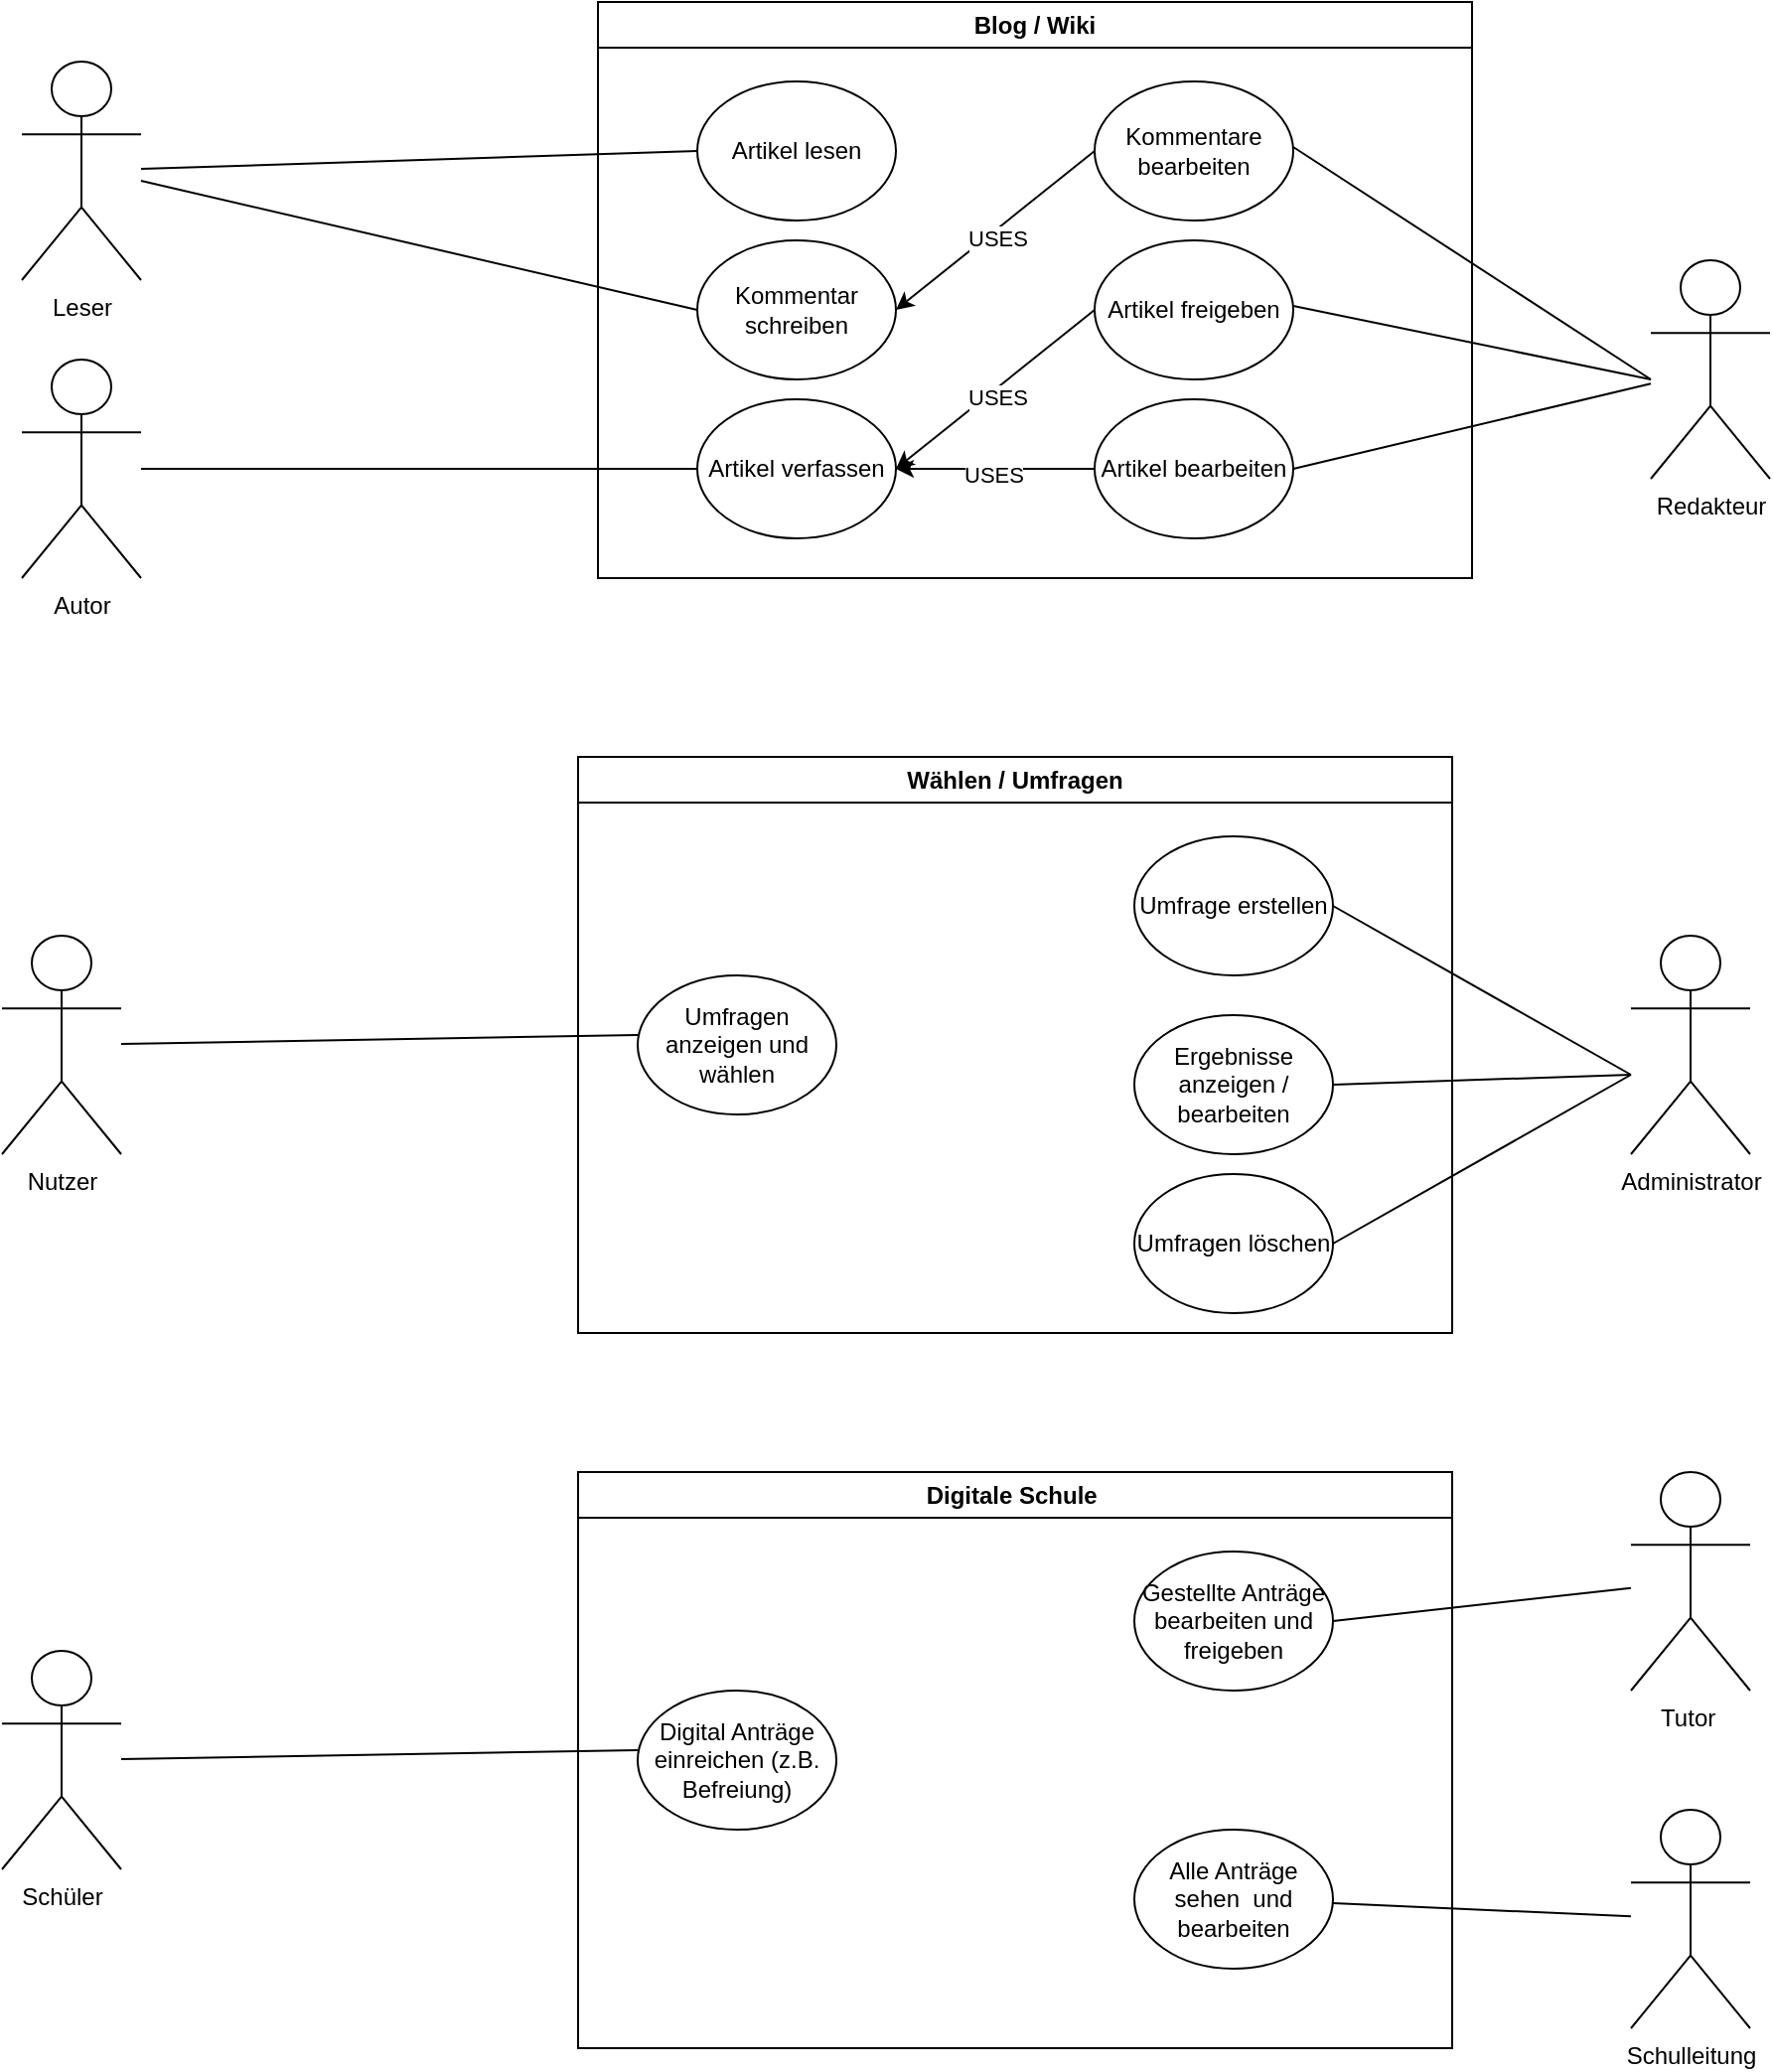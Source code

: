 <mxfile version="24.0.5" type="github">
  <diagram name="Page-1" id="9361dd3d-8414-5efd-6122-117bd74ce7a7">
    <mxGraphModel dx="2474" dy="1098" grid="1" gridSize="10" guides="1" tooltips="1" connect="1" arrows="1" fold="1" page="0" pageScale="1.5" pageWidth="826" pageHeight="1169" background="none" math="0" shadow="0">
      <root>
        <mxCell id="0" />
        <mxCell id="1" parent="0" />
        <mxCell id="w7xsFpUh57S8xliNWkUw-98" value="Leser" style="shape=umlActor;verticalLabelPosition=bottom;verticalAlign=top;html=1;" vertex="1" parent="1">
          <mxGeometry x="-30" y="90" width="60" height="110" as="geometry" />
        </mxCell>
        <mxCell id="w7xsFpUh57S8xliNWkUw-99" value="Autor" style="shape=umlActor;verticalLabelPosition=bottom;verticalAlign=top;html=1;" vertex="1" parent="1">
          <mxGeometry x="-30" y="240" width="60" height="110" as="geometry" />
        </mxCell>
        <mxCell id="w7xsFpUh57S8xliNWkUw-100" value="Blog / Wiki" style="swimlane;whiteSpace=wrap;html=1;" vertex="1" parent="1">
          <mxGeometry x="260" y="60" width="440" height="290" as="geometry" />
        </mxCell>
        <mxCell id="w7xsFpUh57S8xliNWkUw-101" value="Artikel lesen" style="ellipse;whiteSpace=wrap;html=1;" vertex="1" parent="w7xsFpUh57S8xliNWkUw-100">
          <mxGeometry x="50" y="40" width="100" height="70" as="geometry" />
        </mxCell>
        <mxCell id="w7xsFpUh57S8xliNWkUw-104" value="Artikel verfassen" style="ellipse;whiteSpace=wrap;html=1;" vertex="1" parent="w7xsFpUh57S8xliNWkUw-100">
          <mxGeometry x="50" y="200" width="100" height="70" as="geometry" />
        </mxCell>
        <mxCell id="w7xsFpUh57S8xliNWkUw-105" value="Artikel freigeben" style="ellipse;whiteSpace=wrap;html=1;" vertex="1" parent="w7xsFpUh57S8xliNWkUw-100">
          <mxGeometry x="250" y="120" width="100" height="70" as="geometry" />
        </mxCell>
        <mxCell id="w7xsFpUh57S8xliNWkUw-114" value="Artikel bearbeiten" style="ellipse;whiteSpace=wrap;html=1;" vertex="1" parent="w7xsFpUh57S8xliNWkUw-100">
          <mxGeometry x="250" y="200" width="100" height="70" as="geometry" />
        </mxCell>
        <mxCell id="w7xsFpUh57S8xliNWkUw-117" value="Kommentar schreiben" style="ellipse;whiteSpace=wrap;html=1;" vertex="1" parent="w7xsFpUh57S8xliNWkUw-100">
          <mxGeometry x="50" y="120" width="100" height="70" as="geometry" />
        </mxCell>
        <mxCell id="w7xsFpUh57S8xliNWkUw-119" value="Kommentare bearbeiten" style="ellipse;whiteSpace=wrap;html=1;" vertex="1" parent="w7xsFpUh57S8xliNWkUw-100">
          <mxGeometry x="250" y="40" width="100" height="70" as="geometry" />
        </mxCell>
        <mxCell id="w7xsFpUh57S8xliNWkUw-122" value="" style="endArrow=none;html=1;rounded=0;exitX=1;exitY=0.5;exitDx=0;exitDy=0;" edge="1" parent="w7xsFpUh57S8xliNWkUw-100">
          <mxGeometry width="50" height="50" relative="1" as="geometry">
            <mxPoint x="350" y="153" as="sourcePoint" />
            <mxPoint x="530" y="190" as="targetPoint" />
          </mxGeometry>
        </mxCell>
        <mxCell id="w7xsFpUh57S8xliNWkUw-123" value="" style="endArrow=none;html=1;rounded=0;exitX=1;exitY=0.5;exitDx=0;exitDy=0;" edge="1" parent="w7xsFpUh57S8xliNWkUw-100">
          <mxGeometry width="50" height="50" relative="1" as="geometry">
            <mxPoint x="350" y="73" as="sourcePoint" />
            <mxPoint x="530" y="190" as="targetPoint" />
          </mxGeometry>
        </mxCell>
        <mxCell id="w7xsFpUh57S8xliNWkUw-124" value="" style="endArrow=classic;html=1;rounded=0;exitX=0;exitY=0.5;exitDx=0;exitDy=0;entryX=1;entryY=0.5;entryDx=0;entryDy=0;" edge="1" parent="w7xsFpUh57S8xliNWkUw-100" source="w7xsFpUh57S8xliNWkUw-105" target="w7xsFpUh57S8xliNWkUw-104">
          <mxGeometry width="50" height="50" relative="1" as="geometry">
            <mxPoint x="40" y="280" as="sourcePoint" />
            <mxPoint x="90" y="230" as="targetPoint" />
          </mxGeometry>
        </mxCell>
        <mxCell id="w7xsFpUh57S8xliNWkUw-125" value="USES" style="edgeLabel;html=1;align=center;verticalAlign=middle;resizable=0;points=[];" vertex="1" connectable="0" parent="w7xsFpUh57S8xliNWkUw-124">
          <mxGeometry x="0.034" y="3" relative="1" as="geometry">
            <mxPoint as="offset" />
          </mxGeometry>
        </mxCell>
        <mxCell id="w7xsFpUh57S8xliNWkUw-126" value="" style="endArrow=classic;html=1;rounded=0;exitX=0;exitY=0.5;exitDx=0;exitDy=0;entryX=1;entryY=0.5;entryDx=0;entryDy=0;" edge="1" parent="w7xsFpUh57S8xliNWkUw-100" source="w7xsFpUh57S8xliNWkUw-119" target="w7xsFpUh57S8xliNWkUw-117">
          <mxGeometry width="50" height="50" relative="1" as="geometry">
            <mxPoint x="230" y="70" as="sourcePoint" />
            <mxPoint x="130" y="150" as="targetPoint" />
          </mxGeometry>
        </mxCell>
        <mxCell id="w7xsFpUh57S8xliNWkUw-127" value="USES" style="edgeLabel;html=1;align=center;verticalAlign=middle;resizable=0;points=[];" vertex="1" connectable="0" parent="w7xsFpUh57S8xliNWkUw-126">
          <mxGeometry x="0.034" y="3" relative="1" as="geometry">
            <mxPoint as="offset" />
          </mxGeometry>
        </mxCell>
        <mxCell id="w7xsFpUh57S8xliNWkUw-128" value="" style="endArrow=classic;html=1;rounded=0;exitX=0;exitY=0.5;exitDx=0;exitDy=0;entryX=1;entryY=0.5;entryDx=0;entryDy=0;" edge="1" parent="w7xsFpUh57S8xliNWkUw-100" source="w7xsFpUh57S8xliNWkUw-114" target="w7xsFpUh57S8xliNWkUw-104">
          <mxGeometry width="50" height="50" relative="1" as="geometry">
            <mxPoint x="230" y="230" as="sourcePoint" />
            <mxPoint x="130" y="310" as="targetPoint" />
          </mxGeometry>
        </mxCell>
        <mxCell id="w7xsFpUh57S8xliNWkUw-129" value="USES" style="edgeLabel;html=1;align=center;verticalAlign=middle;resizable=0;points=[];" vertex="1" connectable="0" parent="w7xsFpUh57S8xliNWkUw-128">
          <mxGeometry x="0.034" y="3" relative="1" as="geometry">
            <mxPoint as="offset" />
          </mxGeometry>
        </mxCell>
        <mxCell id="w7xsFpUh57S8xliNWkUw-107" value="Redakteur" style="shape=umlActor;verticalLabelPosition=bottom;verticalAlign=top;html=1;" vertex="1" parent="1">
          <mxGeometry x="790" y="190" width="60" height="110" as="geometry" />
        </mxCell>
        <mxCell id="w7xsFpUh57S8xliNWkUw-108" value="" style="endArrow=none;html=1;rounded=0;entryX=0;entryY=0.5;entryDx=0;entryDy=0;" edge="1" parent="1" source="w7xsFpUh57S8xliNWkUw-98" target="w7xsFpUh57S8xliNWkUw-101">
          <mxGeometry width="50" height="50" relative="1" as="geometry">
            <mxPoint x="300" y="340" as="sourcePoint" />
            <mxPoint x="350" y="290" as="targetPoint" />
          </mxGeometry>
        </mxCell>
        <mxCell id="w7xsFpUh57S8xliNWkUw-110" value="" style="endArrow=none;html=1;rounded=0;entryX=0;entryY=0.5;entryDx=0;entryDy=0;" edge="1" parent="1" source="w7xsFpUh57S8xliNWkUw-99" target="w7xsFpUh57S8xliNWkUw-104">
          <mxGeometry width="50" height="50" relative="1" as="geometry">
            <mxPoint x="30" y="300" as="sourcePoint" />
            <mxPoint x="380" y="175" as="targetPoint" />
          </mxGeometry>
        </mxCell>
        <mxCell id="w7xsFpUh57S8xliNWkUw-118" value="" style="endArrow=none;html=1;rounded=0;entryX=0;entryY=0.5;entryDx=0;entryDy=0;" edge="1" parent="1" target="w7xsFpUh57S8xliNWkUw-117">
          <mxGeometry width="50" height="50" relative="1" as="geometry">
            <mxPoint x="30" y="150" as="sourcePoint" />
            <mxPoint x="370" y="155" as="targetPoint" />
          </mxGeometry>
        </mxCell>
        <mxCell id="w7xsFpUh57S8xliNWkUw-121" value="" style="endArrow=none;html=1;rounded=0;exitX=1;exitY=0.5;exitDx=0;exitDy=0;" edge="1" parent="1" source="w7xsFpUh57S8xliNWkUw-114" target="w7xsFpUh57S8xliNWkUw-107">
          <mxGeometry width="50" height="50" relative="1" as="geometry">
            <mxPoint x="680" y="294.66" as="sourcePoint" />
            <mxPoint x="770" y="260" as="targetPoint" />
          </mxGeometry>
        </mxCell>
        <mxCell id="w7xsFpUh57S8xliNWkUw-130" value="Nutzer" style="shape=umlActor;verticalLabelPosition=bottom;verticalAlign=top;html=1;" vertex="1" parent="1">
          <mxGeometry x="-40" y="530" width="60" height="110" as="geometry" />
        </mxCell>
        <mxCell id="w7xsFpUh57S8xliNWkUw-132" value="Wählen / Umfragen" style="swimlane;whiteSpace=wrap;html=1;" vertex="1" parent="1">
          <mxGeometry x="250" y="440" width="440" height="290" as="geometry" />
        </mxCell>
        <mxCell id="w7xsFpUh57S8xliNWkUw-133" value="Umfragen anzeigen und wählen" style="ellipse;whiteSpace=wrap;html=1;" vertex="1" parent="w7xsFpUh57S8xliNWkUw-132">
          <mxGeometry x="30" y="110" width="100" height="70" as="geometry" />
        </mxCell>
        <mxCell id="w7xsFpUh57S8xliNWkUw-134" value="Umfrage erstellen" style="ellipse;whiteSpace=wrap;html=1;" vertex="1" parent="w7xsFpUh57S8xliNWkUw-132">
          <mxGeometry x="280" y="40" width="100" height="70" as="geometry" />
        </mxCell>
        <mxCell id="w7xsFpUh57S8xliNWkUw-136" value="Ergebnisse anzeigen / bearbeiten" style="ellipse;whiteSpace=wrap;html=1;" vertex="1" parent="w7xsFpUh57S8xliNWkUw-132">
          <mxGeometry x="280" y="130" width="100" height="70" as="geometry" />
        </mxCell>
        <mxCell id="w7xsFpUh57S8xliNWkUw-152" value="Umfragen löschen" style="ellipse;whiteSpace=wrap;html=1;" vertex="1" parent="w7xsFpUh57S8xliNWkUw-132">
          <mxGeometry x="280" y="210" width="100" height="70" as="geometry" />
        </mxCell>
        <mxCell id="w7xsFpUh57S8xliNWkUw-154" value="" style="endArrow=none;html=1;rounded=0;exitX=1;exitY=0.5;exitDx=0;exitDy=0;" edge="1" parent="w7xsFpUh57S8xliNWkUw-132" source="w7xsFpUh57S8xliNWkUw-134">
          <mxGeometry width="50" height="50" relative="1" as="geometry">
            <mxPoint x="270" y="164" as="sourcePoint" />
            <mxPoint x="530" y="160" as="targetPoint" />
          </mxGeometry>
        </mxCell>
        <mxCell id="w7xsFpUh57S8xliNWkUw-156" value="" style="endArrow=none;html=1;rounded=0;exitX=1;exitY=0.5;exitDx=0;exitDy=0;" edge="1" parent="w7xsFpUh57S8xliNWkUw-132" source="w7xsFpUh57S8xliNWkUw-136">
          <mxGeometry width="50" height="50" relative="1" as="geometry">
            <mxPoint x="290" y="245" as="sourcePoint" />
            <mxPoint x="530" y="160" as="targetPoint" />
          </mxGeometry>
        </mxCell>
        <mxCell id="w7xsFpUh57S8xliNWkUw-147" value="Administrator" style="shape=umlActor;verticalLabelPosition=bottom;verticalAlign=top;html=1;" vertex="1" parent="1">
          <mxGeometry x="780" y="530" width="60" height="110" as="geometry" />
        </mxCell>
        <mxCell id="w7xsFpUh57S8xliNWkUw-153" value="" style="endArrow=none;html=1;rounded=0;" edge="1" parent="1" source="w7xsFpUh57S8xliNWkUw-130">
          <mxGeometry width="50" height="50" relative="1" as="geometry">
            <mxPoint y="580" as="sourcePoint" />
            <mxPoint x="280" y="580" as="targetPoint" />
          </mxGeometry>
        </mxCell>
        <mxCell id="w7xsFpUh57S8xliNWkUw-155" value="" style="endArrow=none;html=1;rounded=0;exitX=1;exitY=0.5;exitDx=0;exitDy=0;" edge="1" parent="1" source="w7xsFpUh57S8xliNWkUw-152">
          <mxGeometry width="50" height="50" relative="1" as="geometry">
            <mxPoint x="640" y="525" as="sourcePoint" />
            <mxPoint x="780" y="600" as="targetPoint" />
          </mxGeometry>
        </mxCell>
        <mxCell id="w7xsFpUh57S8xliNWkUw-157" value="Schüler" style="shape=umlActor;verticalLabelPosition=bottom;verticalAlign=top;html=1;" vertex="1" parent="1">
          <mxGeometry x="-40" y="890" width="60" height="110" as="geometry" />
        </mxCell>
        <mxCell id="w7xsFpUh57S8xliNWkUw-158" value="Digitale Schule&amp;nbsp;" style="swimlane;whiteSpace=wrap;html=1;" vertex="1" parent="1">
          <mxGeometry x="250" y="800" width="440" height="290" as="geometry" />
        </mxCell>
        <mxCell id="w7xsFpUh57S8xliNWkUw-159" value="Digital Anträge einreichen (z.B. Befreiung)" style="ellipse;whiteSpace=wrap;html=1;" vertex="1" parent="w7xsFpUh57S8xliNWkUw-158">
          <mxGeometry x="30" y="110" width="100" height="70" as="geometry" />
        </mxCell>
        <mxCell id="w7xsFpUh57S8xliNWkUw-160" value="Gestellte Anträge bearbeiten und freigeben" style="ellipse;whiteSpace=wrap;html=1;" vertex="1" parent="w7xsFpUh57S8xliNWkUw-158">
          <mxGeometry x="280" y="40" width="100" height="70" as="geometry" />
        </mxCell>
        <mxCell id="w7xsFpUh57S8xliNWkUw-161" value="Alle Anträge sehen&amp;nbsp; und bearbeiten" style="ellipse;whiteSpace=wrap;html=1;" vertex="1" parent="w7xsFpUh57S8xliNWkUw-158">
          <mxGeometry x="280" y="180" width="100" height="70" as="geometry" />
        </mxCell>
        <mxCell id="w7xsFpUh57S8xliNWkUw-169" value="" style="endArrow=none;html=1;rounded=0;exitX=1;exitY=0.5;exitDx=0;exitDy=0;" edge="1" parent="w7xsFpUh57S8xliNWkUw-158" target="w7xsFpUh57S8xliNWkUw-168">
          <mxGeometry width="50" height="50" relative="1" as="geometry">
            <mxPoint x="380" y="217" as="sourcePoint" />
            <mxPoint x="530" y="200" as="targetPoint" />
          </mxGeometry>
        </mxCell>
        <mxCell id="w7xsFpUh57S8xliNWkUw-165" value="Tutor&amp;nbsp;" style="shape=umlActor;verticalLabelPosition=bottom;verticalAlign=top;html=1;" vertex="1" parent="1">
          <mxGeometry x="780" y="800" width="60" height="110" as="geometry" />
        </mxCell>
        <mxCell id="w7xsFpUh57S8xliNWkUw-166" value="" style="endArrow=none;html=1;rounded=0;" edge="1" parent="1" source="w7xsFpUh57S8xliNWkUw-157">
          <mxGeometry width="50" height="50" relative="1" as="geometry">
            <mxPoint y="940" as="sourcePoint" />
            <mxPoint x="280" y="940" as="targetPoint" />
          </mxGeometry>
        </mxCell>
        <mxCell id="w7xsFpUh57S8xliNWkUw-163" value="" style="endArrow=none;html=1;rounded=0;exitX=1;exitY=0.5;exitDx=0;exitDy=0;" edge="1" parent="1" source="w7xsFpUh57S8xliNWkUw-160" target="w7xsFpUh57S8xliNWkUw-165">
          <mxGeometry width="50" height="50" relative="1" as="geometry">
            <mxPoint x="520" y="964" as="sourcePoint" />
            <mxPoint x="780" y="960" as="targetPoint" />
          </mxGeometry>
        </mxCell>
        <mxCell id="w7xsFpUh57S8xliNWkUw-168" value="Schulleitung" style="shape=umlActor;verticalLabelPosition=bottom;verticalAlign=top;html=1;" vertex="1" parent="1">
          <mxGeometry x="780" y="970" width="60" height="110" as="geometry" />
        </mxCell>
      </root>
    </mxGraphModel>
  </diagram>
</mxfile>
